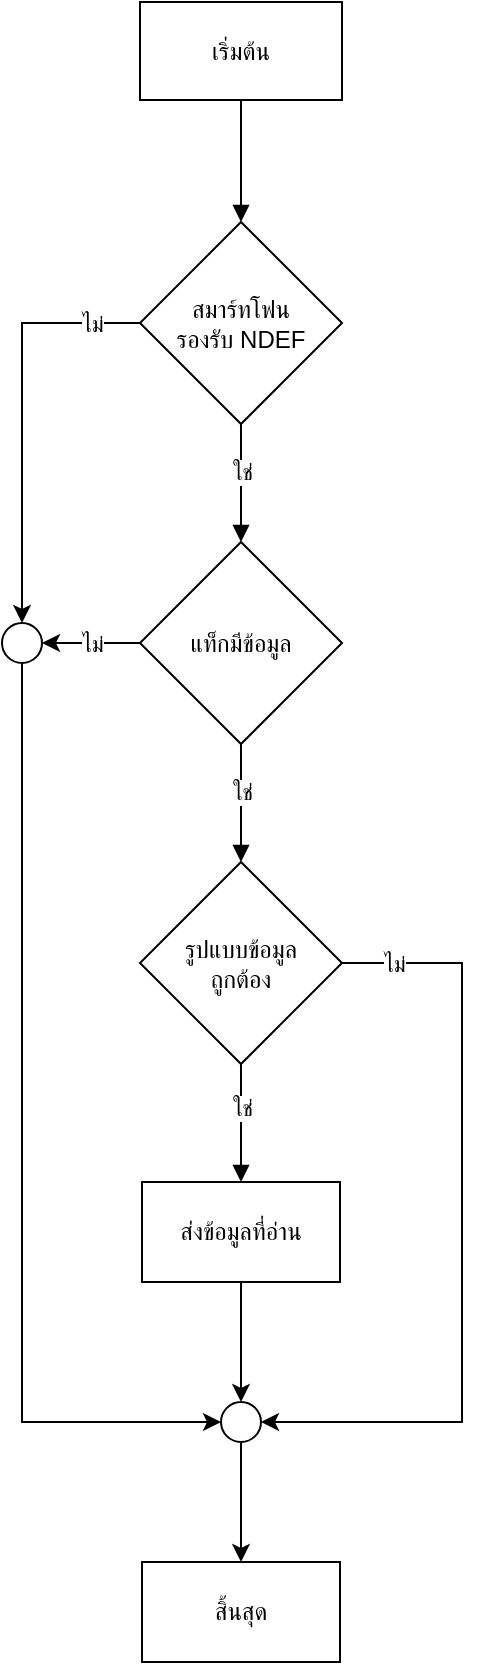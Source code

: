 <mxfile>
    <diagram name="Page-1" id="FUj5JuBEpWsL8a2AdBEq">
        <mxGraphModel dx="1110" dy="1528" grid="1" gridSize="10" guides="1" tooltips="1" connect="1" arrows="1" fold="1" page="1" pageScale="1" pageWidth="850" pageHeight="1100" math="0" shadow="0">
            <root>
                <mxCell id="0"/>
                <mxCell id="1" parent="0"/>
                <mxCell id="6EVmLK6l6n9z2KSdd183-135" value="เริ่มต้น" style="whiteSpace=wrap;strokeWidth=1;fillColor=default;" parent="1" vertex="1">
                    <mxGeometry x="1229" y="135" width="101" height="49" as="geometry"/>
                </mxCell>
                <mxCell id="6EVmLK6l6n9z2KSdd183-148" value="สิ้นสุด" style="whiteSpace=wrap;strokeWidth=1;fillColor=default;" parent="1" vertex="1">
                    <mxGeometry x="1230" y="915" width="99" height="50" as="geometry"/>
                </mxCell>
                <mxCell id="6EVmLK6l6n9z2KSdd183-149" value="" style="curved=1;startArrow=none;endArrow=block;exitX=0.5;exitY=1;entryX=0.5;entryY=0;rounded=0;entryDx=0;entryDy=0;exitDx=0;exitDy=0;" parent="1" source="6EVmLK6l6n9z2KSdd183-135" target="6EVmLK6l6n9z2KSdd183-172" edge="1">
                    <mxGeometry relative="1" as="geometry">
                        <Array as="points"/>
                        <mxPoint x="1278.5" y="97" as="targetPoint"/>
                    </mxGeometry>
                </mxCell>
                <mxCell id="6EVmLK6l6n9z2KSdd183-172" value="สมาร์ทโฟน&#xa;รองรับ NDEF" style="rhombus;strokeWidth=1;whiteSpace=wrap;fontStyle=0;fillColor=default;" parent="1" vertex="1">
                    <mxGeometry x="1229" y="245" width="101" height="101" as="geometry"/>
                </mxCell>
                <mxCell id="6EVmLK6l6n9z2KSdd183-189" value="" style="ellipse;whiteSpace=wrap;html=1;aspect=fixed;fillColor=default;" parent="1" vertex="1">
                    <mxGeometry x="1269.5" y="835" width="20" height="20" as="geometry"/>
                </mxCell>
                <mxCell id="6EVmLK6l6n9z2KSdd183-191" value="" style="endArrow=classic;html=1;rounded=0;entryX=0.5;entryY=0;entryDx=0;entryDy=0;exitX=0.5;exitY=1;exitDx=0;exitDy=0;" parent="1" source="6EVmLK6l6n9z2KSdd183-189" target="6EVmLK6l6n9z2KSdd183-148" edge="1">
                    <mxGeometry width="50" height="50" relative="1" as="geometry">
                        <mxPoint x="1219.5" y="811" as="sourcePoint"/>
                        <mxPoint x="1269.5" y="761" as="targetPoint"/>
                    </mxGeometry>
                </mxCell>
                <mxCell id="6EVmLK6l6n9z2KSdd183-223" value="" style="curved=1;startArrow=none;endArrow=block;exitX=0.5;exitY=1;entryX=0.5;entryY=0;rounded=0;entryDx=0;entryDy=0;exitDx=0;exitDy=0;" parent="1" source="6EVmLK6l6n9z2KSdd183-172" target="6EVmLK6l6n9z2KSdd183-222" edge="1">
                    <mxGeometry relative="1" as="geometry">
                        <Array as="points"/>
                        <mxPoint x="1278.5" y="348" as="sourcePoint"/>
                        <mxPoint x="1278.5" y="400" as="targetPoint"/>
                    </mxGeometry>
                </mxCell>
                <mxCell id="20" value="&lt;span style=&quot;color: rgb(0, 0, 0);&quot;&gt;ใช่&lt;/span&gt;" style="edgeLabel;html=1;align=center;verticalAlign=middle;resizable=0;points=[];" parent="6EVmLK6l6n9z2KSdd183-223" vertex="1" connectable="0">
                    <mxGeometry x="-0.194" relative="1" as="geometry">
                        <mxPoint as="offset"/>
                    </mxGeometry>
                </mxCell>
                <mxCell id="6EVmLK6l6n9z2KSdd183-222" value="แท็กมีข้อมูล" style="rhombus;strokeWidth=1;whiteSpace=wrap;fontStyle=0;fillColor=default;" parent="1" vertex="1">
                    <mxGeometry x="1229" y="405" width="101" height="101" as="geometry"/>
                </mxCell>
                <mxCell id="6EVmLK6l6n9z2KSdd183-225" value="" style="curved=1;startArrow=none;endArrow=block;exitX=0.5;exitY=1;entryX=0.5;entryY=0;rounded=0;entryDx=0;entryDy=0;exitDx=0;exitDy=0;" parent="1" source="6EVmLK6l6n9z2KSdd183-222" target="6EVmLK6l6n9z2KSdd183-227" edge="1">
                    <mxGeometry relative="1" as="geometry">
                        <Array as="points"/>
                        <mxPoint x="1279" y="493" as="sourcePoint"/>
                        <mxPoint x="1278" y="537" as="targetPoint"/>
                    </mxGeometry>
                </mxCell>
                <mxCell id="19" value="&lt;span style=&quot;color: rgb(0, 0, 0);&quot;&gt;ใช่&lt;/span&gt;" style="edgeLabel;html=1;align=center;verticalAlign=middle;resizable=0;points=[];" parent="6EVmLK6l6n9z2KSdd183-225" vertex="1" connectable="0">
                    <mxGeometry x="-0.178" relative="1" as="geometry">
                        <mxPoint as="offset"/>
                    </mxGeometry>
                </mxCell>
                <mxCell id="22" style="edgeStyle=orthogonalEdgeStyle;html=1;entryX=1;entryY=0.5;entryDx=0;entryDy=0;exitX=1;exitY=0.5;exitDx=0;exitDy=0;rounded=0;" edge="1" parent="1" source="6EVmLK6l6n9z2KSdd183-227" target="6EVmLK6l6n9z2KSdd183-189">
                    <mxGeometry relative="1" as="geometry">
                        <mxPoint x="1340" y="615" as="sourcePoint"/>
                        <Array as="points">
                            <mxPoint x="1390" y="616"/>
                            <mxPoint x="1390" y="845"/>
                        </Array>
                    </mxGeometry>
                </mxCell>
                <mxCell id="24" value="ไม่" style="edgeLabel;html=1;align=center;verticalAlign=middle;resizable=0;points=[];" vertex="1" connectable="0" parent="22">
                    <mxGeometry x="-0.87" relative="1" as="geometry">
                        <mxPoint as="offset"/>
                    </mxGeometry>
                </mxCell>
                <mxCell id="6EVmLK6l6n9z2KSdd183-227" value="รูปแบบข้อมูล&#xa;ถูกต้อง" style="rhombus;strokeWidth=1;whiteSpace=wrap;fontStyle=0;fillColor=default;" parent="1" vertex="1">
                    <mxGeometry x="1229" y="565" width="101" height="101" as="geometry"/>
                </mxCell>
                <mxCell id="6EVmLK6l6n9z2KSdd183-228" value="ส่งข้อมูลที่อ่าน" style="whiteSpace=wrap;strokeWidth=1;fillColor=default;" parent="1" vertex="1">
                    <mxGeometry x="1230" y="725" width="99" height="50" as="geometry"/>
                </mxCell>
                <mxCell id="6EVmLK6l6n9z2KSdd183-229" value="" style="endArrow=classic;html=1;rounded=0;entryX=0.5;entryY=0;entryDx=0;entryDy=0;exitX=0.5;exitY=1;exitDx=0;exitDy=0;" parent="1" source="6EVmLK6l6n9z2KSdd183-228" target="6EVmLK6l6n9z2KSdd183-189" edge="1">
                    <mxGeometry width="50" height="50" relative="1" as="geometry">
                        <mxPoint x="1200.5" y="737" as="sourcePoint"/>
                        <mxPoint x="1250.5" y="687" as="targetPoint"/>
                    </mxGeometry>
                </mxCell>
                <mxCell id="6EVmLK6l6n9z2KSdd183-230" value="" style="curved=1;startArrow=none;endArrow=block;exitX=0.5;exitY=1;entryX=0.5;entryY=0;rounded=0;entryDx=0;entryDy=0;exitDx=0;exitDy=0;" parent="1" source="6EVmLK6l6n9z2KSdd183-227" target="6EVmLK6l6n9z2KSdd183-228" edge="1">
                    <mxGeometry relative="1" as="geometry">
                        <Array as="points"/>
                        <mxPoint x="1279.3" y="666" as="sourcePoint"/>
                        <mxPoint x="1279.3" y="714" as="targetPoint"/>
                    </mxGeometry>
                </mxCell>
                <mxCell id="18" value="&lt;span style=&quot;color: rgb(0, 0, 0);&quot;&gt;ใช่&lt;/span&gt;" style="edgeLabel;html=1;align=center;verticalAlign=middle;resizable=0;points=[];" parent="6EVmLK6l6n9z2KSdd183-230" vertex="1" connectable="0">
                    <mxGeometry x="-0.264" relative="1" as="geometry">
                        <mxPoint as="offset"/>
                    </mxGeometry>
                </mxCell>
                <mxCell id="6EVmLK6l6n9z2KSdd183-246" value="" style="ellipse;whiteSpace=wrap;html=1;aspect=fixed;fillColor=default;" parent="1" vertex="1">
                    <mxGeometry x="1160" y="445.5" width="20" height="20" as="geometry"/>
                </mxCell>
                <mxCell id="6EVmLK6l6n9z2KSdd183-247" value="" style="endArrow=classic;html=1;rounded=0;exitX=0;exitY=0.5;exitDx=0;exitDy=0;entryX=1;entryY=0.5;entryDx=0;entryDy=0;" parent="1" source="6EVmLK6l6n9z2KSdd183-222" target="6EVmLK6l6n9z2KSdd183-246" edge="1">
                    <mxGeometry width="50" height="50" relative="1" as="geometry">
                        <mxPoint x="1219.5" y="543" as="sourcePoint"/>
                        <mxPoint x="1269.5" y="493" as="targetPoint"/>
                    </mxGeometry>
                </mxCell>
                <mxCell id="13" value="&lt;span style=&quot;color: rgb(0, 0, 0);&quot;&gt;ไม่&lt;/span&gt;" style="edgeLabel;html=1;align=center;verticalAlign=middle;resizable=0;points=[];" parent="6EVmLK6l6n9z2KSdd183-247" vertex="1" connectable="0">
                    <mxGeometry x="-0.007" relative="1" as="geometry">
                        <mxPoint as="offset"/>
                    </mxGeometry>
                </mxCell>
                <mxCell id="6EVmLK6l6n9z2KSdd183-250" value="" style="endArrow=classic;html=1;rounded=0;exitX=0;exitY=0.5;exitDx=0;exitDy=0;entryX=0.5;entryY=0;entryDx=0;entryDy=0;edgeStyle=orthogonalEdgeStyle;" parent="1" source="6EVmLK6l6n9z2KSdd183-172" target="6EVmLK6l6n9z2KSdd183-246" edge="1">
                    <mxGeometry width="50" height="50" relative="1" as="geometry">
                        <mxPoint x="1229" y="297" as="sourcePoint"/>
                        <mxPoint x="1160" y="297.5" as="targetPoint"/>
                    </mxGeometry>
                </mxCell>
                <mxCell id="21" value="&lt;span style=&quot;color: rgb(0, 0, 0);&quot;&gt;ไม่&lt;/span&gt;" style="edgeLabel;html=1;align=center;verticalAlign=middle;resizable=0;points=[];" vertex="1" connectable="0" parent="6EVmLK6l6n9z2KSdd183-250">
                    <mxGeometry x="-0.765" relative="1" as="geometry">
                        <mxPoint as="offset"/>
                    </mxGeometry>
                </mxCell>
                <mxCell id="6EVmLK6l6n9z2KSdd183-254" value="" style="endArrow=classic;html=1;rounded=0;exitX=0.5;exitY=1;exitDx=0;exitDy=0;entryX=0;entryY=0.5;entryDx=0;entryDy=0;edgeStyle=orthogonalEdgeStyle;" parent="1" source="6EVmLK6l6n9z2KSdd183-246" target="6EVmLK6l6n9z2KSdd183-189" edge="1">
                    <mxGeometry width="50" height="50" relative="1" as="geometry">
                        <mxPoint x="1159.5" y="743" as="sourcePoint"/>
                        <mxPoint x="1289.5" y="713" as="targetPoint"/>
                    </mxGeometry>
                </mxCell>
            </root>
        </mxGraphModel>
    </diagram>
</mxfile>